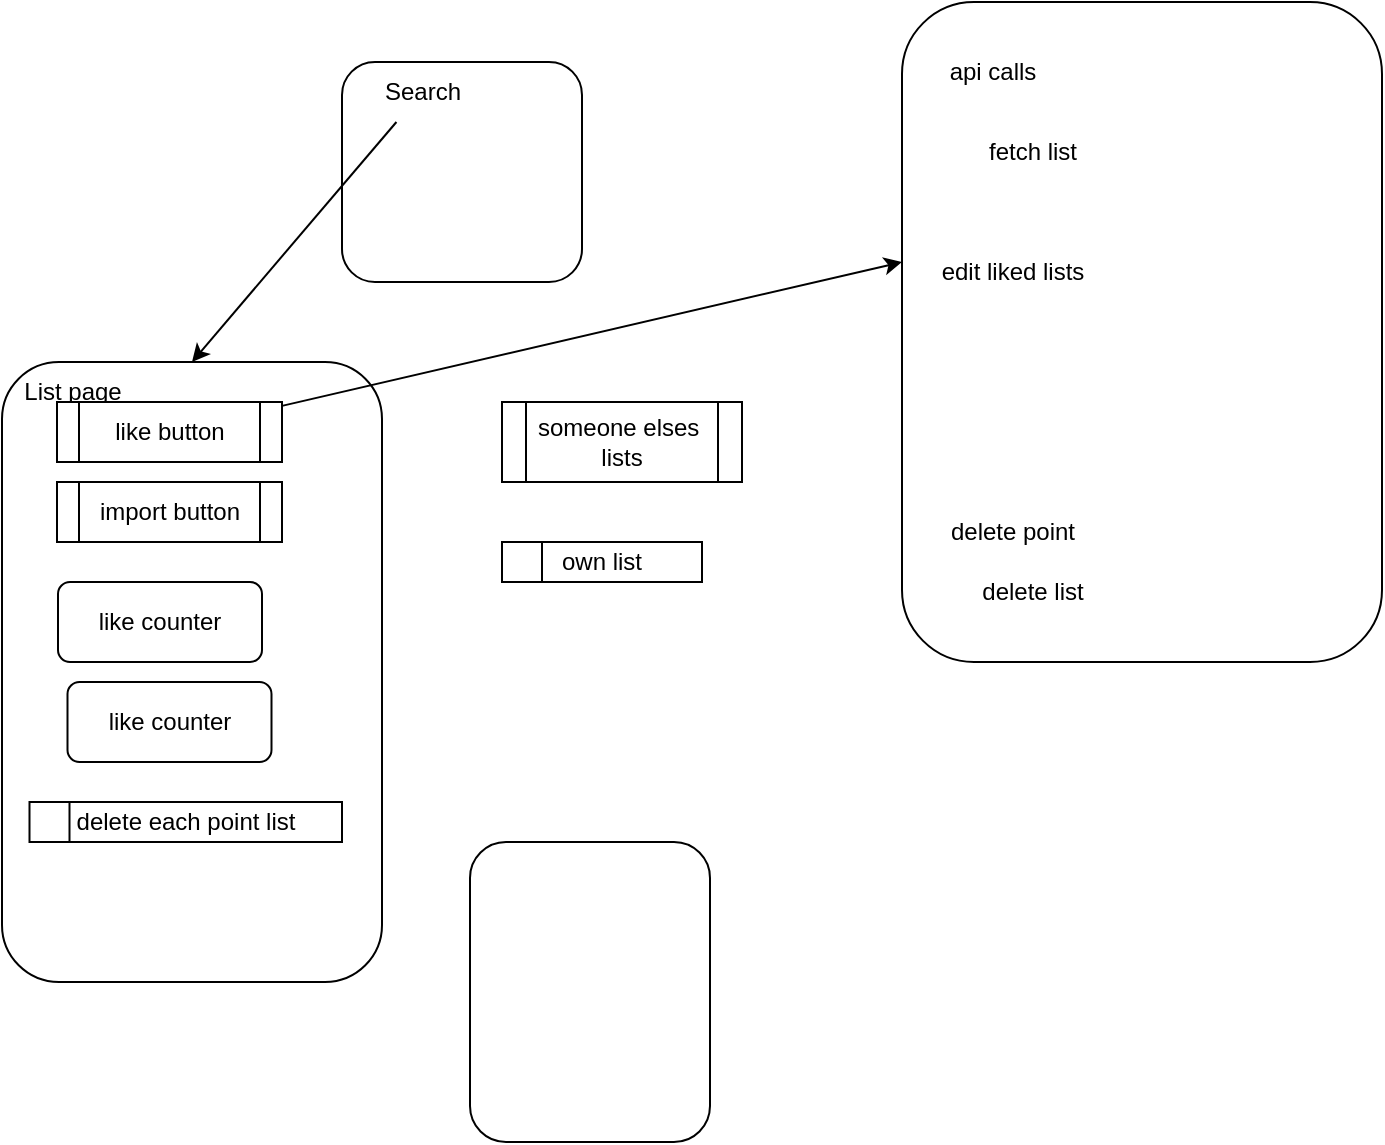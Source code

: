 <mxfile>
    <diagram id="m0nDVQUVjLA6z0aXJilc" name="Page-1">
        <mxGraphModel dx="1155" dy="467" grid="1" gridSize="10" guides="1" tooltips="1" connect="1" arrows="1" fold="1" page="1" pageScale="1" pageWidth="827" pageHeight="1169" math="0" shadow="0">
            <root>
                <mxCell id="0"/>
                <mxCell id="1" parent="0"/>
                <mxCell id="2" value="" style="rounded=1;whiteSpace=wrap;html=1;" vertex="1" parent="1">
                    <mxGeometry x="230" y="90" width="120" height="110" as="geometry"/>
                </mxCell>
                <mxCell id="3" value="" style="rounded=1;whiteSpace=wrap;html=1;" vertex="1" parent="1">
                    <mxGeometry x="510" y="60" width="240" height="330" as="geometry"/>
                </mxCell>
                <mxCell id="4" value="api calls" style="text;html=1;align=center;verticalAlign=middle;resizable=0;points=[];autosize=1;strokeColor=none;fillColor=none;" vertex="1" parent="1">
                    <mxGeometry x="520" y="80" width="70" height="30" as="geometry"/>
                </mxCell>
                <mxCell id="5" value="" style="rounded=1;whiteSpace=wrap;html=1;" vertex="1" parent="1">
                    <mxGeometry x="60" y="240" width="190" height="310" as="geometry"/>
                </mxCell>
                <mxCell id="7" value="fetch list" style="text;html=1;align=center;verticalAlign=middle;resizable=0;points=[];autosize=1;strokeColor=none;fillColor=none;" vertex="1" parent="1">
                    <mxGeometry x="540" y="120" width="70" height="30" as="geometry"/>
                </mxCell>
                <mxCell id="23" style="edgeStyle=none;html=1;entryX=0.5;entryY=0;entryDx=0;entryDy=0;" edge="1" parent="1" source="8" target="5">
                    <mxGeometry relative="1" as="geometry"/>
                </mxCell>
                <mxCell id="8" value="Search" style="text;html=1;align=center;verticalAlign=middle;resizable=0;points=[];autosize=1;strokeColor=none;fillColor=none;" vertex="1" parent="1">
                    <mxGeometry x="240" y="90" width="60" height="30" as="geometry"/>
                </mxCell>
                <mxCell id="9" value="List page" style="text;html=1;align=center;verticalAlign=middle;resizable=0;points=[];autosize=1;strokeColor=none;fillColor=none;" vertex="1" parent="1">
                    <mxGeometry x="60" y="240" width="70" height="30" as="geometry"/>
                </mxCell>
                <mxCell id="13" style="edgeStyle=none;html=1;entryX=0;entryY=0.394;entryDx=0;entryDy=0;entryPerimeter=0;" edge="1" parent="1" source="11" target="3">
                    <mxGeometry relative="1" as="geometry"/>
                </mxCell>
                <mxCell id="11" value="like button" style="shape=process;whiteSpace=wrap;html=1;backgroundOutline=1;" vertex="1" parent="1">
                    <mxGeometry x="87.5" y="260" width="112.5" height="30" as="geometry"/>
                </mxCell>
                <mxCell id="12" value="import button" style="shape=process;whiteSpace=wrap;html=1;backgroundOutline=1;" vertex="1" parent="1">
                    <mxGeometry x="87.5" y="300" width="112.5" height="30" as="geometry"/>
                </mxCell>
                <mxCell id="14" value="edit liked lists" style="text;html=1;align=center;verticalAlign=middle;resizable=0;points=[];autosize=1;strokeColor=none;fillColor=none;" vertex="1" parent="1">
                    <mxGeometry x="520" y="180" width="90" height="30" as="geometry"/>
                </mxCell>
                <mxCell id="15" value="like counter" style="rounded=1;whiteSpace=wrap;html=1;" vertex="1" parent="1">
                    <mxGeometry x="88" y="350" width="102" height="40" as="geometry"/>
                </mxCell>
                <mxCell id="16" value="like counter" style="rounded=1;whiteSpace=wrap;html=1;" vertex="1" parent="1">
                    <mxGeometry x="92.75" y="400" width="102" height="40" as="geometry"/>
                </mxCell>
                <mxCell id="17" value="someone elses&amp;nbsp;&lt;br&gt;lists" style="shape=process;whiteSpace=wrap;html=1;backgroundOutline=1;" vertex="1" parent="1">
                    <mxGeometry x="310" y="260" width="120" height="40" as="geometry"/>
                </mxCell>
                <mxCell id="18" value="own list" style="shape=internalStorage;whiteSpace=wrap;html=1;backgroundOutline=1;" vertex="1" parent="1">
                    <mxGeometry x="310" y="330" width="100" height="20" as="geometry"/>
                </mxCell>
                <mxCell id="19" value="delete each point list" style="shape=internalStorage;whiteSpace=wrap;html=1;backgroundOutline=1;" vertex="1" parent="1">
                    <mxGeometry x="73.75" y="460" width="156.25" height="20" as="geometry"/>
                </mxCell>
                <mxCell id="20" value="delete point" style="text;html=1;align=center;verticalAlign=middle;resizable=0;points=[];autosize=1;strokeColor=none;fillColor=none;" vertex="1" parent="1">
                    <mxGeometry x="520" y="310" width="90" height="30" as="geometry"/>
                </mxCell>
                <mxCell id="22" value="delete list" style="text;html=1;align=center;verticalAlign=middle;resizable=0;points=[];autosize=1;strokeColor=none;fillColor=none;" vertex="1" parent="1">
                    <mxGeometry x="540" y="340" width="70" height="30" as="geometry"/>
                </mxCell>
                <mxCell id="24" value="" style="rounded=1;whiteSpace=wrap;html=1;" vertex="1" parent="1">
                    <mxGeometry x="294" y="480" width="120" height="150" as="geometry"/>
                </mxCell>
            </root>
        </mxGraphModel>
    </diagram>
</mxfile>
